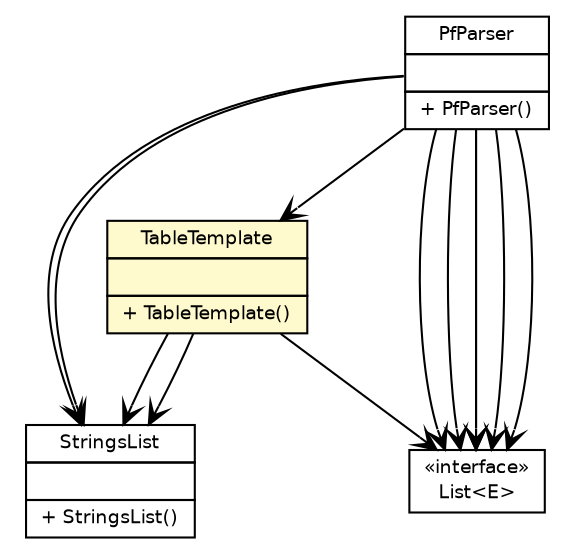 #!/usr/local/bin/dot
#
# Class diagram 
# Generated by UmlGraph version 4.6 (http://www.spinellis.gr/sw/umlgraph)
#

digraph G {
	edge [fontname="Helvetica",fontsize=10,labelfontname="Helvetica",labelfontsize=10];
	node [fontname="Helvetica",fontsize=10,shape=plaintext];
	// fr.univrennes1.cri.jtacl.lib.misc.StringsList
	c17654 [label=<<table border="0" cellborder="1" cellspacing="0" cellpadding="2" port="p" href="../../lib/misc/StringsList.html">
		<tr><td><table border="0" cellspacing="0" cellpadding="1">
			<tr><td> StringsList </td></tr>
		</table></td></tr>
		<tr><td><table border="0" cellspacing="0" cellpadding="1">
			<tr><td align="left">  </td></tr>
		</table></td></tr>
		<tr><td><table border="0" cellspacing="0" cellpadding="1">
			<tr><td align="left"> + StringsList() </td></tr>
		</table></td></tr>
		</table>>, fontname="Helvetica", fontcolor="black", fontsize=9.0];
	// fr.univrennes1.cri.jtacl.equipments.openbsd.PfParser
	c17728 [label=<<table border="0" cellborder="1" cellspacing="0" cellpadding="2" port="p" href="./PfParser.html">
		<tr><td><table border="0" cellspacing="0" cellpadding="1">
			<tr><td> PfParser </td></tr>
		</table></td></tr>
		<tr><td><table border="0" cellspacing="0" cellpadding="1">
			<tr><td align="left">  </td></tr>
		</table></td></tr>
		<tr><td><table border="0" cellspacing="0" cellpadding="1">
			<tr><td align="left"> + PfParser() </td></tr>
		</table></td></tr>
		</table>>, fontname="Helvetica", fontcolor="black", fontsize=9.0];
	// fr.univrennes1.cri.jtacl.equipments.openbsd.TableTemplate
	c17754 [label=<<table border="0" cellborder="1" cellspacing="0" cellpadding="2" port="p" bgcolor="lemonChiffon" href="./TableTemplate.html">
		<tr><td><table border="0" cellspacing="0" cellpadding="1">
			<tr><td> TableTemplate </td></tr>
		</table></td></tr>
		<tr><td><table border="0" cellspacing="0" cellpadding="1">
			<tr><td align="left">  </td></tr>
		</table></td></tr>
		<tr><td><table border="0" cellspacing="0" cellpadding="1">
			<tr><td align="left"> + TableTemplate() </td></tr>
		</table></td></tr>
		</table>>, fontname="Helvetica", fontcolor="black", fontsize=9.0];
	// fr.univrennes1.cri.jtacl.equipments.openbsd.PfParser NAVASSOC java.util.List<E>
	c17728:p -> c17767:p [taillabel="", label="", headlabel="", fontname="Helvetica", fontcolor="black", fontsize=10.0, color="black", arrowhead=open];
	// fr.univrennes1.cri.jtacl.equipments.openbsd.PfParser NAVASSOC java.util.List<E>
	c17728:p -> c17767:p [taillabel="", label="", headlabel="", fontname="Helvetica", fontcolor="black", fontsize=10.0, color="black", arrowhead=open];
	// fr.univrennes1.cri.jtacl.equipments.openbsd.PfParser NAVASSOC java.util.List<E>
	c17728:p -> c17767:p [taillabel="", label="", headlabel="", fontname="Helvetica", fontcolor="black", fontsize=10.0, color="black", arrowhead=open];
	// fr.univrennes1.cri.jtacl.equipments.openbsd.PfParser NAVASSOC java.util.List<E>
	c17728:p -> c17767:p [taillabel="", label="", headlabel="", fontname="Helvetica", fontcolor="black", fontsize=10.0, color="black", arrowhead=open];
	// fr.univrennes1.cri.jtacl.equipments.openbsd.PfParser NAVASSOC java.util.List<E>
	c17728:p -> c17767:p [taillabel="", label="", headlabel="", fontname="Helvetica", fontcolor="black", fontsize=10.0, color="black", arrowhead=open];
	// fr.univrennes1.cri.jtacl.equipments.openbsd.PfParser NAVASSOC fr.univrennes1.cri.jtacl.lib.misc.StringsList
	c17728:p -> c17654:p [taillabel="", label="", headlabel="", fontname="Helvetica", fontcolor="black", fontsize=10.0, color="black", arrowhead=open];
	// fr.univrennes1.cri.jtacl.equipments.openbsd.PfParser NAVASSOC java.util.List<E>
	c17728:p -> c17767:p [taillabel="", label="", headlabel="", fontname="Helvetica", fontcolor="black", fontsize=10.0, color="black", arrowhead=open];
	// fr.univrennes1.cri.jtacl.equipments.openbsd.PfParser NAVASSOC fr.univrennes1.cri.jtacl.lib.misc.StringsList
	c17728:p -> c17654:p [taillabel="", label="", headlabel="", fontname="Helvetica", fontcolor="black", fontsize=10.0, color="black", arrowhead=open];
	// fr.univrennes1.cri.jtacl.equipments.openbsd.PfParser NAVASSOC fr.univrennes1.cri.jtacl.equipments.openbsd.TableTemplate
	c17728:p -> c17754:p [taillabel="", label="", headlabel="", fontname="Helvetica", fontcolor="black", fontsize=10.0, color="black", arrowhead=open];
	// fr.univrennes1.cri.jtacl.equipments.openbsd.TableTemplate NAVASSOC java.util.List<E>
	c17754:p -> c17767:p [taillabel="", label="", headlabel="", fontname="Helvetica", fontcolor="black", fontsize=10.0, color="black", arrowhead=open];
	// fr.univrennes1.cri.jtacl.equipments.openbsd.TableTemplate NAVASSOC fr.univrennes1.cri.jtacl.lib.misc.StringsList
	c17754:p -> c17654:p [taillabel="", label="", headlabel="", fontname="Helvetica", fontcolor="black", fontsize=10.0, color="black", arrowhead=open];
	// fr.univrennes1.cri.jtacl.equipments.openbsd.TableTemplate NAVASSOC fr.univrennes1.cri.jtacl.lib.misc.StringsList
	c17754:p -> c17654:p [taillabel="", label="", headlabel="", fontname="Helvetica", fontcolor="black", fontsize=10.0, color="black", arrowhead=open];
	// java.util.List<E>
	c17767 [label=<<table border="0" cellborder="1" cellspacing="0" cellpadding="2" port="p" href="http://java.sun.com/j2se/1.4.2/docs/api/java/util/List.html">
		<tr><td><table border="0" cellspacing="0" cellpadding="1">
			<tr><td> &laquo;interface&raquo; </td></tr>
			<tr><td> List&lt;E&gt; </td></tr>
		</table></td></tr>
		</table>>, fontname="Helvetica", fontcolor="black", fontsize=9.0];
}

